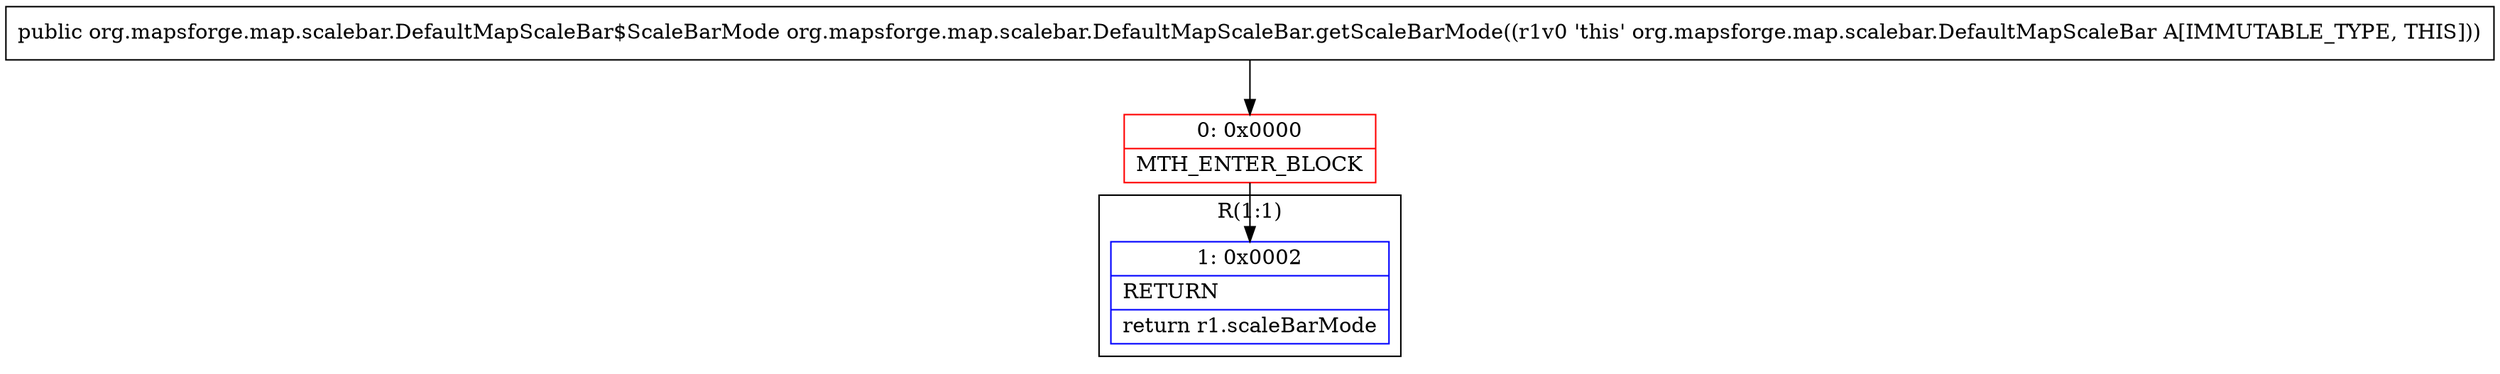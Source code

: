 digraph "CFG fororg.mapsforge.map.scalebar.DefaultMapScaleBar.getScaleBarMode()Lorg\/mapsforge\/map\/scalebar\/DefaultMapScaleBar$ScaleBarMode;" {
subgraph cluster_Region_652467841 {
label = "R(1:1)";
node [shape=record,color=blue];
Node_1 [shape=record,label="{1\:\ 0x0002|RETURN\l|return r1.scaleBarMode\l}"];
}
Node_0 [shape=record,color=red,label="{0\:\ 0x0000|MTH_ENTER_BLOCK\l}"];
MethodNode[shape=record,label="{public org.mapsforge.map.scalebar.DefaultMapScaleBar$ScaleBarMode org.mapsforge.map.scalebar.DefaultMapScaleBar.getScaleBarMode((r1v0 'this' org.mapsforge.map.scalebar.DefaultMapScaleBar A[IMMUTABLE_TYPE, THIS])) }"];
MethodNode -> Node_0;
Node_0 -> Node_1;
}

